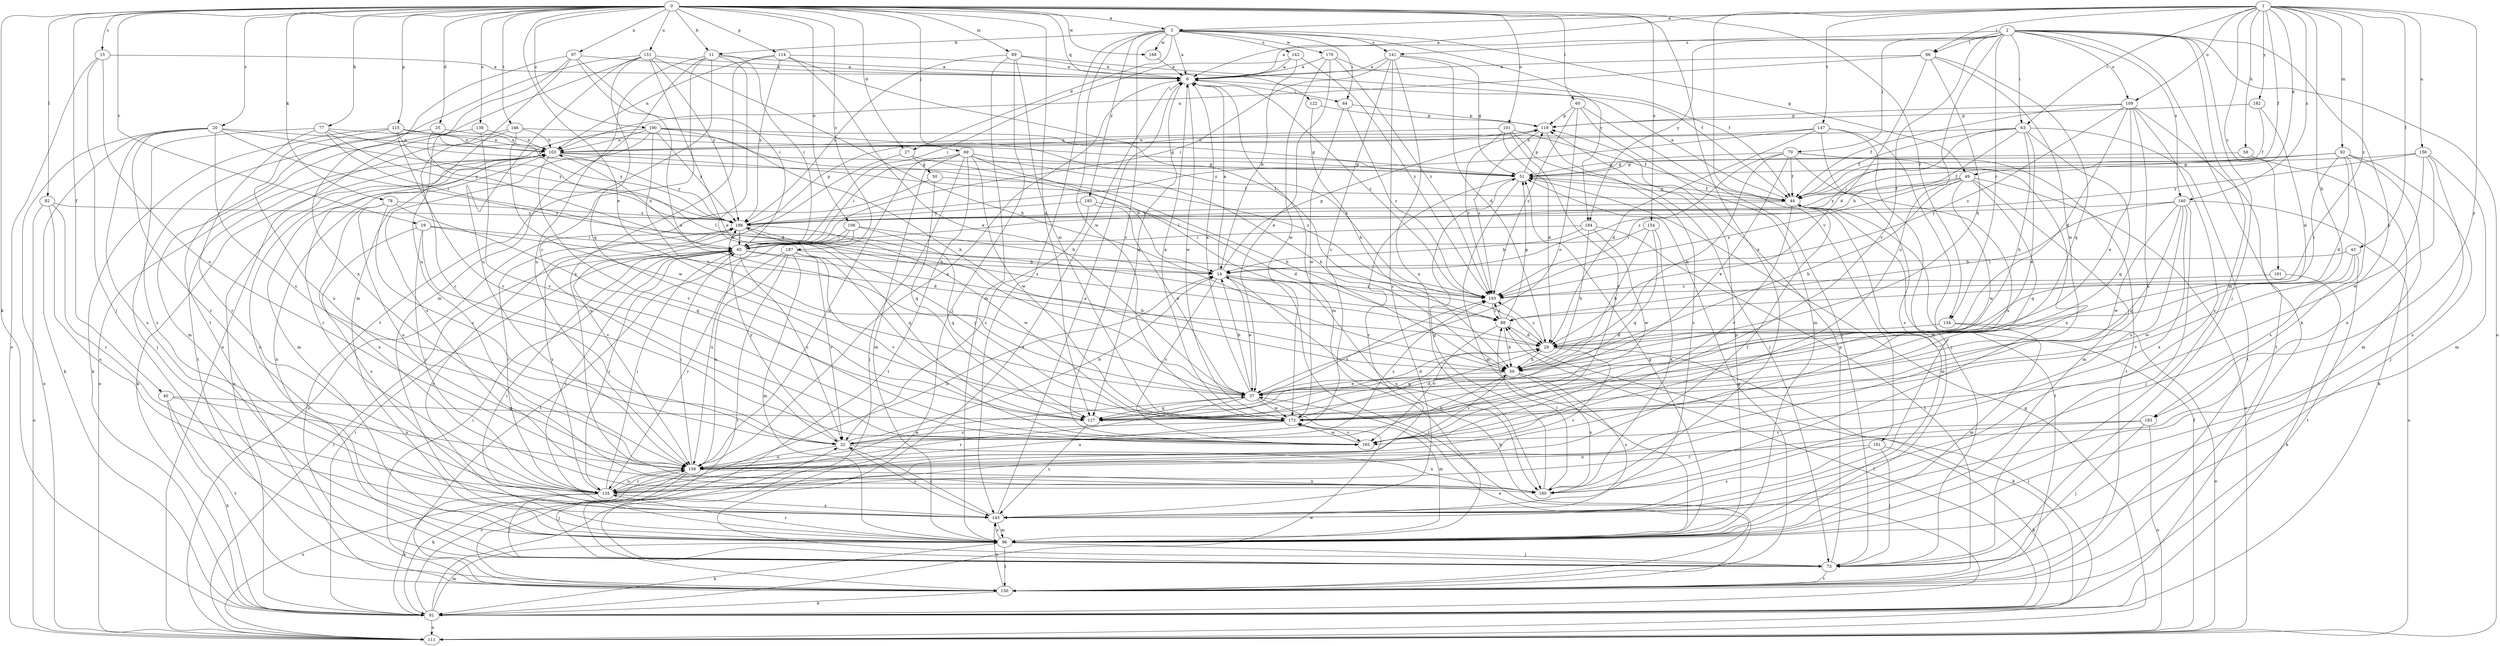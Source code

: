 strict digraph  {
0;
1;
2;
3;
6;
11;
14;
15;
19;
20;
22;
25;
27;
29;
37;
40;
43;
44;
49;
50;
51;
58;
59;
60;
63;
64;
65;
69;
70;
73;
77;
78;
81;
82;
86;
88;
89;
92;
96;
97;
101;
103;
106;
109;
111;
114;
115;
119;
122;
127;
134;
135;
138;
140;
141;
142;
143;
146;
147;
150;
151;
154;
156;
158;
161;
165;
168;
170;
172;
180;
182;
183;
184;
185;
186;
187;
190;
191;
193;
0 -> 3  [label=a];
0 -> 11  [label=b];
0 -> 15  [label=c];
0 -> 19  [label=c];
0 -> 20  [label=c];
0 -> 25  [label=d];
0 -> 27  [label=d];
0 -> 37  [label=e];
0 -> 40  [label=f];
0 -> 60  [label=i];
0 -> 69  [label=j];
0 -> 77  [label=k];
0 -> 78  [label=k];
0 -> 81  [label=k];
0 -> 82  [label=l];
0 -> 89  [label=m];
0 -> 97  [label=n];
0 -> 101  [label=n];
0 -> 106  [label=o];
0 -> 114  [label=p];
0 -> 115  [label=p];
0 -> 122  [label=q];
0 -> 127  [label=q];
0 -> 134  [label=r];
0 -> 138  [label=s];
0 -> 146  [label=t];
0 -> 151  [label=u];
0 -> 154  [label=u];
0 -> 168  [label=w];
0 -> 180  [label=x];
0 -> 187  [label=z];
0 -> 190  [label=z];
1 -> 3  [label=a];
1 -> 6  [label=a];
1 -> 43  [label=f];
1 -> 44  [label=f];
1 -> 49  [label=g];
1 -> 58  [label=h];
1 -> 59  [label=h];
1 -> 63  [label=i];
1 -> 86  [label=l];
1 -> 92  [label=m];
1 -> 109  [label=o];
1 -> 140  [label=s];
1 -> 147  [label=t];
1 -> 156  [label=u];
1 -> 161  [label=v];
1 -> 182  [label=y];
1 -> 183  [label=y];
1 -> 191  [label=z];
1 -> 193  [label=z];
2 -> 6  [label=a];
2 -> 63  [label=i];
2 -> 70  [label=j];
2 -> 73  [label=j];
2 -> 81  [label=k];
2 -> 86  [label=l];
2 -> 96  [label=m];
2 -> 109  [label=o];
2 -> 111  [label=o];
2 -> 134  [label=r];
2 -> 140  [label=s];
2 -> 141  [label=s];
2 -> 158  [label=u];
2 -> 165  [label=v];
2 -> 183  [label=y];
2 -> 184  [label=y];
3 -> 6  [label=a];
3 -> 11  [label=b];
3 -> 27  [label=d];
3 -> 49  [label=g];
3 -> 64  [label=i];
3 -> 141  [label=s];
3 -> 142  [label=s];
3 -> 143  [label=s];
3 -> 165  [label=v];
3 -> 168  [label=w];
3 -> 170  [label=w];
3 -> 172  [label=w];
3 -> 184  [label=y];
3 -> 185  [label=y];
6 -> 64  [label=i];
6 -> 96  [label=m];
6 -> 127  [label=q];
6 -> 172  [label=w];
6 -> 193  [label=z];
11 -> 6  [label=a];
11 -> 22  [label=c];
11 -> 65  [label=i];
11 -> 96  [label=m];
11 -> 150  [label=t];
11 -> 158  [label=u];
11 -> 172  [label=w];
14 -> 6  [label=a];
14 -> 37  [label=e];
14 -> 119  [label=p];
14 -> 150  [label=t];
14 -> 165  [label=v];
14 -> 180  [label=x];
14 -> 193  [label=z];
15 -> 6  [label=a];
15 -> 73  [label=j];
15 -> 111  [label=o];
15 -> 158  [label=u];
19 -> 29  [label=d];
19 -> 65  [label=i];
19 -> 135  [label=r];
19 -> 143  [label=s];
19 -> 165  [label=v];
20 -> 22  [label=c];
20 -> 81  [label=k];
20 -> 103  [label=n];
20 -> 111  [label=o];
20 -> 135  [label=r];
20 -> 143  [label=s];
20 -> 186  [label=y];
20 -> 193  [label=z];
22 -> 14  [label=b];
22 -> 59  [label=h];
22 -> 143  [label=s];
22 -> 158  [label=u];
22 -> 180  [label=x];
22 -> 186  [label=y];
22 -> 193  [label=z];
25 -> 29  [label=d];
25 -> 73  [label=j];
25 -> 103  [label=n];
25 -> 186  [label=y];
27 -> 50  [label=g];
27 -> 59  [label=h];
27 -> 158  [label=u];
29 -> 59  [label=h];
29 -> 81  [label=k];
29 -> 127  [label=q];
29 -> 135  [label=r];
29 -> 193  [label=z];
37 -> 6  [label=a];
37 -> 14  [label=b];
37 -> 29  [label=d];
37 -> 96  [label=m];
37 -> 127  [label=q];
37 -> 135  [label=r];
37 -> 172  [label=w];
40 -> 81  [label=k];
40 -> 127  [label=q];
40 -> 150  [label=t];
40 -> 158  [label=u];
43 -> 14  [label=b];
43 -> 150  [label=t];
43 -> 165  [label=v];
43 -> 172  [label=w];
44 -> 6  [label=a];
44 -> 51  [label=g];
44 -> 96  [label=m];
44 -> 150  [label=t];
44 -> 165  [label=v];
44 -> 186  [label=y];
49 -> 44  [label=f];
49 -> 59  [label=h];
49 -> 96  [label=m];
49 -> 111  [label=o];
49 -> 127  [label=q];
49 -> 172  [label=w];
49 -> 186  [label=y];
49 -> 193  [label=z];
50 -> 44  [label=f];
50 -> 111  [label=o];
50 -> 127  [label=q];
51 -> 44  [label=f];
51 -> 96  [label=m];
51 -> 119  [label=p];
51 -> 135  [label=r];
58 -> 51  [label=g];
58 -> 81  [label=k];
59 -> 37  [label=e];
59 -> 143  [label=s];
59 -> 165  [label=v];
59 -> 180  [label=x];
60 -> 37  [label=e];
60 -> 73  [label=j];
60 -> 96  [label=m];
60 -> 119  [label=p];
60 -> 193  [label=z];
63 -> 14  [label=b];
63 -> 37  [label=e];
63 -> 44  [label=f];
63 -> 59  [label=h];
63 -> 65  [label=i];
63 -> 103  [label=n];
63 -> 127  [label=q];
63 -> 150  [label=t];
64 -> 119  [label=p];
64 -> 172  [label=w];
64 -> 193  [label=z];
65 -> 14  [label=b];
65 -> 22  [label=c];
65 -> 59  [label=h];
65 -> 103  [label=n];
65 -> 135  [label=r];
69 -> 14  [label=b];
69 -> 51  [label=g];
69 -> 59  [label=h];
69 -> 65  [label=i];
69 -> 73  [label=j];
69 -> 96  [label=m];
69 -> 150  [label=t];
69 -> 158  [label=u];
69 -> 172  [label=w];
70 -> 37  [label=e];
70 -> 44  [label=f];
70 -> 51  [label=g];
70 -> 59  [label=h];
70 -> 150  [label=t];
70 -> 158  [label=u];
70 -> 180  [label=x];
70 -> 193  [label=z];
73 -> 103  [label=n];
73 -> 119  [label=p];
73 -> 150  [label=t];
77 -> 51  [label=g];
77 -> 65  [label=i];
77 -> 103  [label=n];
77 -> 135  [label=r];
77 -> 143  [label=s];
77 -> 186  [label=y];
78 -> 22  [label=c];
78 -> 127  [label=q];
78 -> 158  [label=u];
78 -> 180  [label=x];
78 -> 186  [label=y];
81 -> 6  [label=a];
81 -> 14  [label=b];
81 -> 22  [label=c];
81 -> 65  [label=i];
81 -> 88  [label=l];
81 -> 96  [label=m];
81 -> 103  [label=n];
81 -> 111  [label=o];
81 -> 172  [label=w];
82 -> 111  [label=o];
82 -> 135  [label=r];
82 -> 143  [label=s];
82 -> 186  [label=y];
86 -> 6  [label=a];
86 -> 29  [label=d];
86 -> 59  [label=h];
86 -> 103  [label=n];
86 -> 127  [label=q];
86 -> 172  [label=w];
88 -> 29  [label=d];
88 -> 51  [label=g];
88 -> 59  [label=h];
88 -> 165  [label=v];
88 -> 193  [label=z];
89 -> 6  [label=a];
89 -> 44  [label=f];
89 -> 73  [label=j];
89 -> 96  [label=m];
89 -> 172  [label=w];
89 -> 186  [label=y];
92 -> 29  [label=d];
92 -> 44  [label=f];
92 -> 51  [label=g];
92 -> 73  [label=j];
92 -> 88  [label=l];
92 -> 96  [label=m];
92 -> 143  [label=s];
96 -> 51  [label=g];
96 -> 65  [label=i];
96 -> 73  [label=j];
96 -> 81  [label=k];
96 -> 103  [label=n];
96 -> 119  [label=p];
96 -> 135  [label=r];
96 -> 143  [label=s];
96 -> 150  [label=t];
96 -> 186  [label=y];
97 -> 6  [label=a];
97 -> 37  [label=e];
97 -> 65  [label=i];
97 -> 96  [label=m];
97 -> 158  [label=u];
97 -> 180  [label=x];
101 -> 29  [label=d];
101 -> 44  [label=f];
101 -> 73  [label=j];
101 -> 103  [label=n];
101 -> 165  [label=v];
101 -> 193  [label=z];
103 -> 51  [label=g];
103 -> 81  [label=k];
103 -> 96  [label=m];
103 -> 135  [label=r];
103 -> 165  [label=v];
103 -> 186  [label=y];
103 -> 193  [label=z];
106 -> 14  [label=b];
106 -> 65  [label=i];
106 -> 127  [label=q];
106 -> 150  [label=t];
106 -> 158  [label=u];
109 -> 29  [label=d];
109 -> 37  [label=e];
109 -> 44  [label=f];
109 -> 119  [label=p];
109 -> 143  [label=s];
109 -> 150  [label=t];
109 -> 158  [label=u];
109 -> 193  [label=z];
111 -> 44  [label=f];
111 -> 51  [label=g];
111 -> 65  [label=i];
111 -> 88  [label=l];
111 -> 158  [label=u];
114 -> 6  [label=a];
114 -> 37  [label=e];
114 -> 88  [label=l];
114 -> 103  [label=n];
114 -> 180  [label=x];
114 -> 186  [label=y];
115 -> 51  [label=g];
115 -> 81  [label=k];
115 -> 88  [label=l];
115 -> 103  [label=n];
115 -> 158  [label=u];
115 -> 165  [label=v];
119 -> 103  [label=n];
119 -> 143  [label=s];
119 -> 193  [label=z];
122 -> 59  [label=h];
122 -> 119  [label=p];
127 -> 143  [label=s];
127 -> 193  [label=z];
134 -> 29  [label=d];
134 -> 96  [label=m];
134 -> 111  [label=o];
135 -> 14  [label=b];
135 -> 44  [label=f];
135 -> 65  [label=i];
135 -> 73  [label=j];
135 -> 81  [label=k];
135 -> 143  [label=s];
135 -> 158  [label=u];
135 -> 186  [label=y];
138 -> 96  [label=m];
138 -> 103  [label=n];
138 -> 165  [label=v];
140 -> 73  [label=j];
140 -> 88  [label=l];
140 -> 111  [label=o];
140 -> 127  [label=q];
140 -> 158  [label=u];
140 -> 172  [label=w];
140 -> 180  [label=x];
140 -> 186  [label=y];
141 -> 6  [label=a];
141 -> 22  [label=c];
141 -> 29  [label=d];
141 -> 51  [label=g];
141 -> 65  [label=i];
141 -> 143  [label=s];
141 -> 180  [label=x];
142 -> 6  [label=a];
142 -> 14  [label=b];
142 -> 65  [label=i];
142 -> 193  [label=z];
143 -> 6  [label=a];
143 -> 22  [label=c];
143 -> 65  [label=i];
143 -> 96  [label=m];
146 -> 22  [label=c];
146 -> 88  [label=l];
146 -> 103  [label=n];
146 -> 150  [label=t];
146 -> 172  [label=w];
147 -> 29  [label=d];
147 -> 73  [label=j];
147 -> 96  [label=m];
147 -> 103  [label=n];
147 -> 143  [label=s];
147 -> 186  [label=y];
150 -> 37  [label=e];
150 -> 51  [label=g];
150 -> 65  [label=i];
150 -> 81  [label=k];
150 -> 143  [label=s];
151 -> 6  [label=a];
151 -> 37  [label=e];
151 -> 59  [label=h];
151 -> 111  [label=o];
151 -> 127  [label=q];
151 -> 150  [label=t];
151 -> 158  [label=u];
151 -> 186  [label=y];
154 -> 59  [label=h];
154 -> 65  [label=i];
154 -> 127  [label=q];
154 -> 180  [label=x];
156 -> 51  [label=g];
156 -> 96  [label=m];
156 -> 143  [label=s];
156 -> 172  [label=w];
156 -> 180  [label=x];
156 -> 186  [label=y];
158 -> 6  [label=a];
158 -> 37  [label=e];
158 -> 65  [label=i];
158 -> 73  [label=j];
158 -> 81  [label=k];
158 -> 135  [label=r];
158 -> 180  [label=x];
161 -> 73  [label=j];
161 -> 81  [label=k];
161 -> 143  [label=s];
161 -> 158  [label=u];
165 -> 172  [label=w];
168 -> 6  [label=a];
170 -> 6  [label=a];
170 -> 37  [label=e];
170 -> 44  [label=f];
170 -> 172  [label=w];
170 -> 193  [label=z];
172 -> 6  [label=a];
172 -> 22  [label=c];
172 -> 29  [label=d];
172 -> 158  [label=u];
172 -> 165  [label=v];
172 -> 186  [label=y];
180 -> 51  [label=g];
180 -> 88  [label=l];
182 -> 29  [label=d];
182 -> 44  [label=f];
182 -> 119  [label=p];
183 -> 73  [label=j];
183 -> 111  [label=o];
183 -> 135  [label=r];
183 -> 165  [label=v];
184 -> 14  [label=b];
184 -> 59  [label=h];
184 -> 65  [label=i];
184 -> 150  [label=t];
184 -> 172  [label=w];
185 -> 22  [label=c];
185 -> 29  [label=d];
185 -> 37  [label=e];
185 -> 186  [label=y];
186 -> 65  [label=i];
186 -> 119  [label=p];
186 -> 127  [label=q];
186 -> 135  [label=r];
186 -> 172  [label=w];
187 -> 14  [label=b];
187 -> 22  [label=c];
187 -> 96  [label=m];
187 -> 135  [label=r];
187 -> 150  [label=t];
187 -> 158  [label=u];
187 -> 165  [label=v];
190 -> 37  [label=e];
190 -> 51  [label=g];
190 -> 59  [label=h];
190 -> 103  [label=n];
190 -> 111  [label=o];
190 -> 180  [label=x];
190 -> 186  [label=y];
190 -> 193  [label=z];
191 -> 81  [label=k];
191 -> 193  [label=z];
193 -> 88  [label=l];
}
